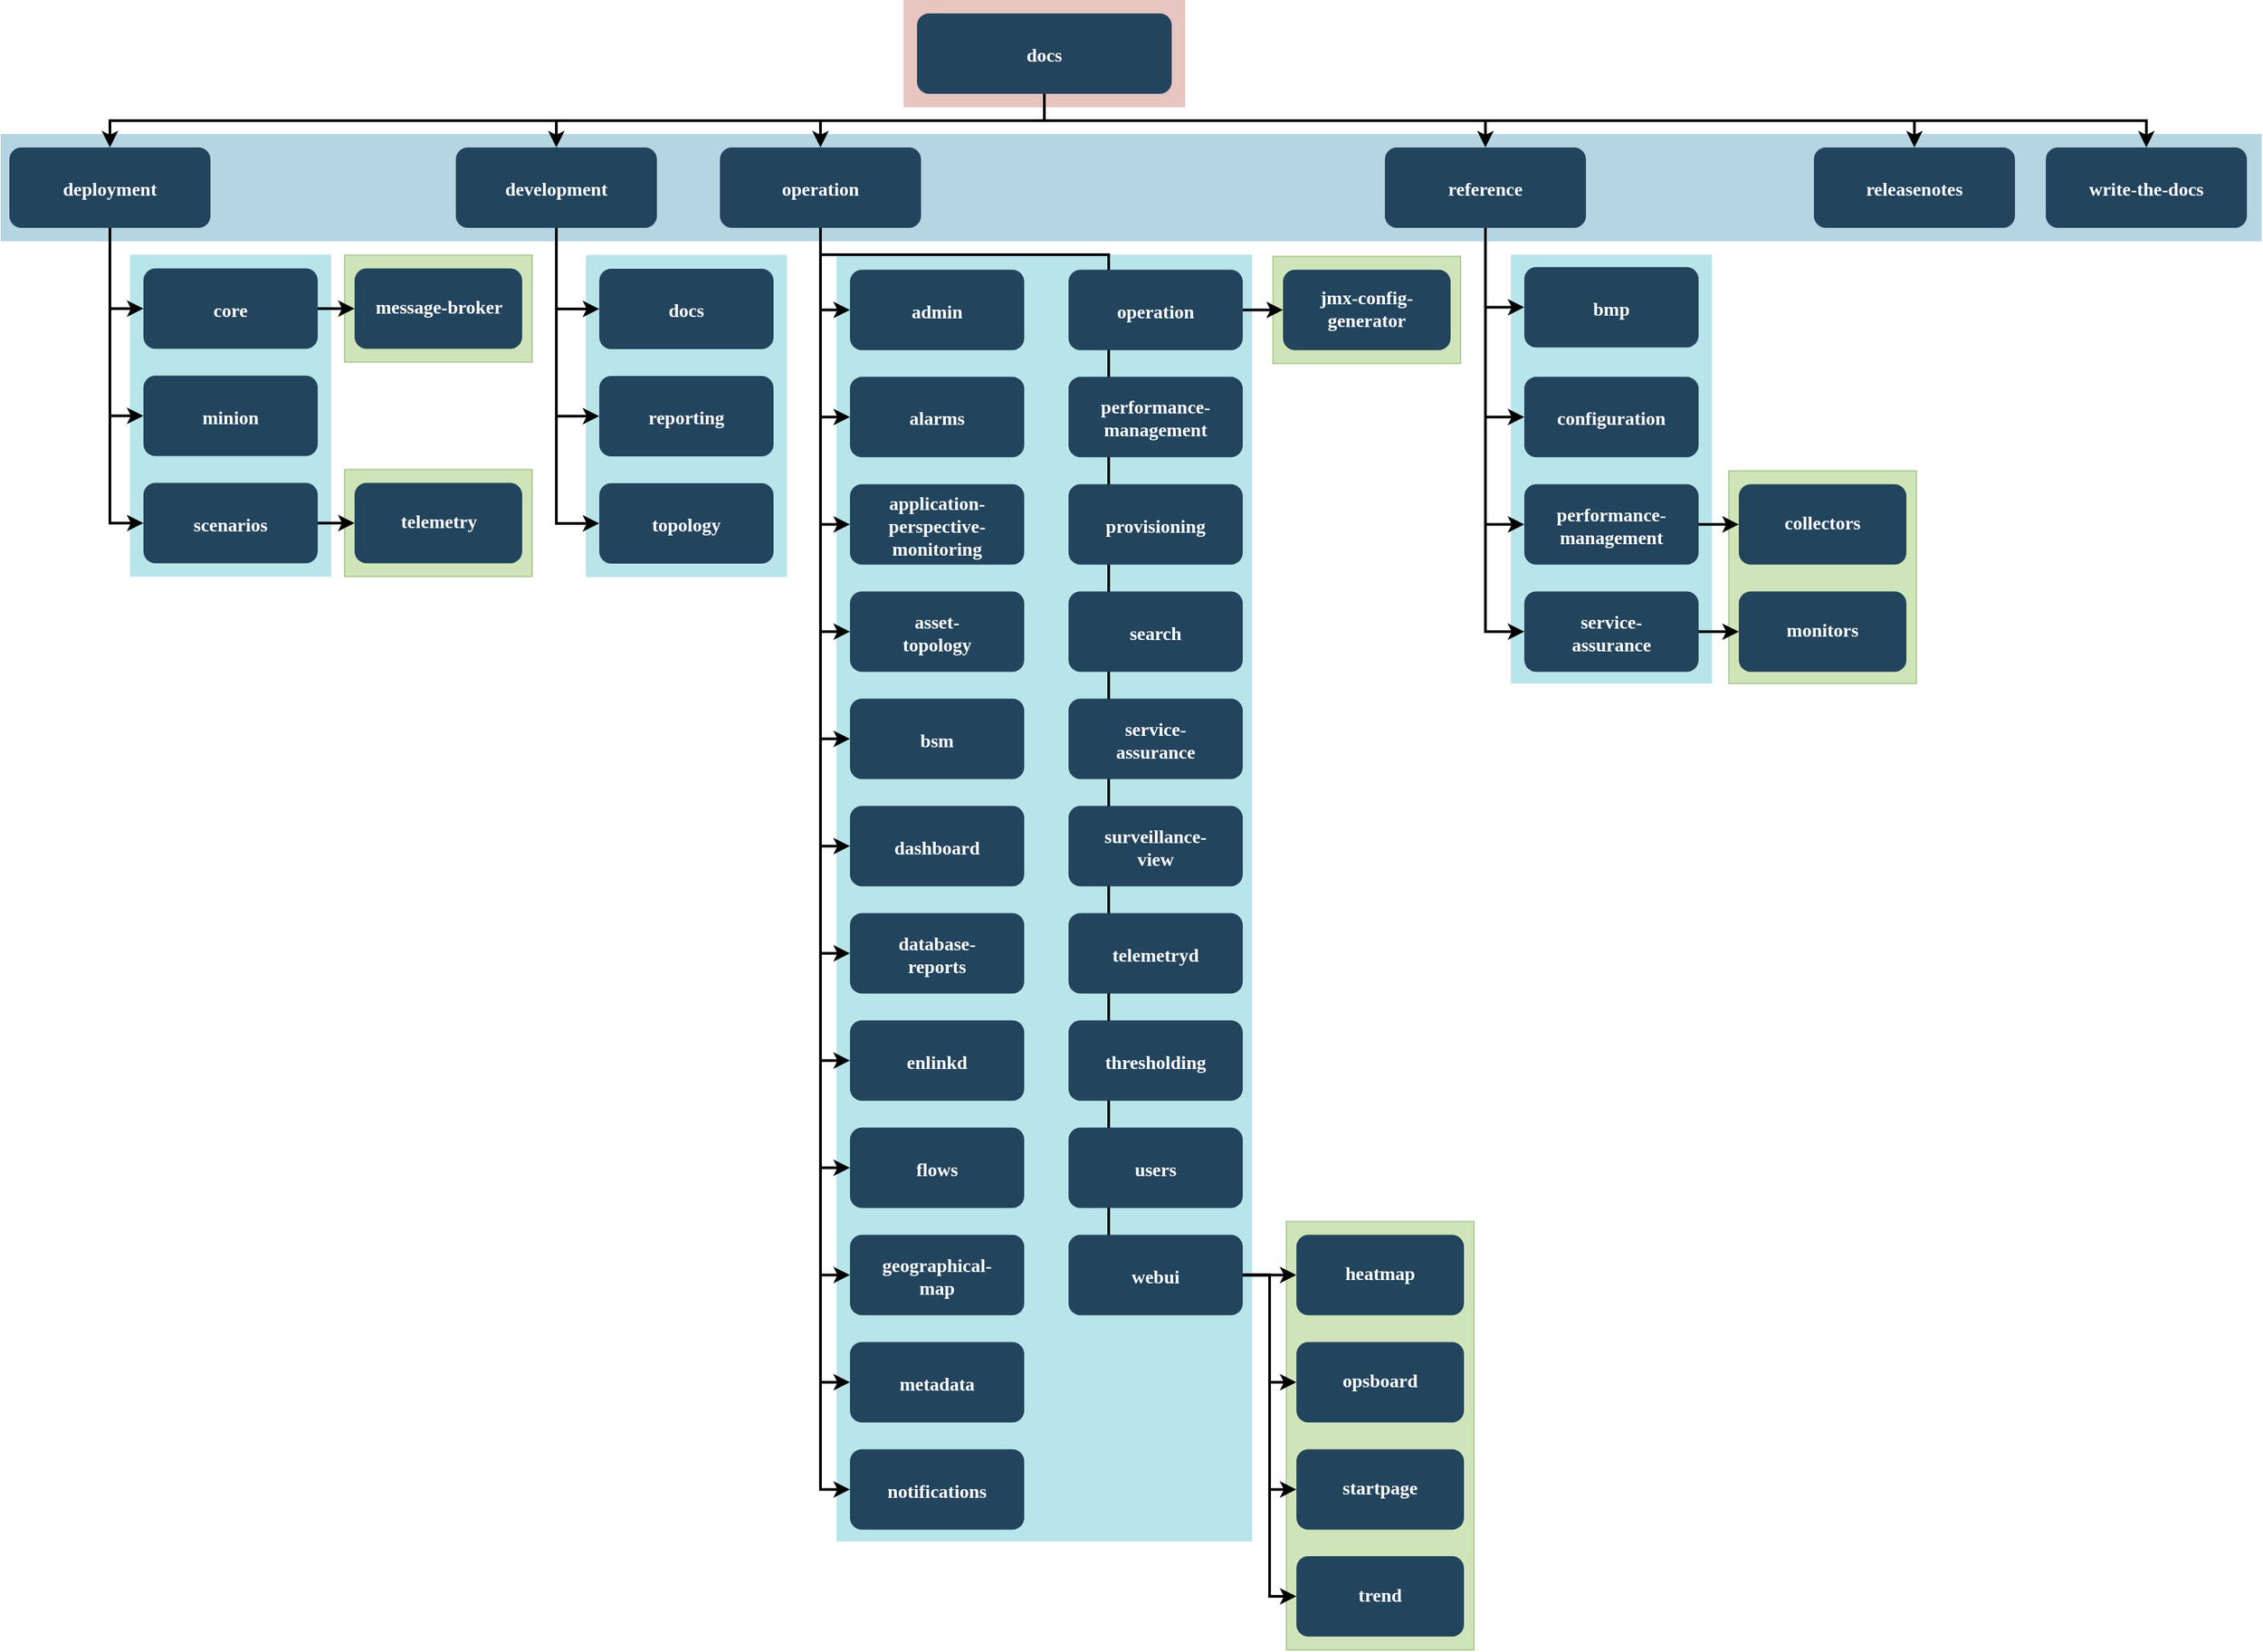 <mxfile version="20.2.7" type="device"><diagram name="Page-1" id="2c0d36ab-eaac-3732-788b-9136903baeff"><mxGraphModel dx="1426" dy="795" grid="1" gridSize="10" guides="1" tooltips="1" connect="1" arrows="1" fold="1" page="1" pageScale="1.5" pageWidth="1169" pageHeight="827" background="none" math="0" shadow="0"><root><mxCell id="0"/><mxCell id="1" parent="0"/><mxCell id="XNB4bcKOTrHhhbQQcn5P-246" value="" style="fillColor=#60a917;strokeColor=#2D7600;opacity=30;fontColor=#ffffff;" parent="1" vertex="1"><mxGeometry x="1302.5" y="355.25" width="140" height="158.75" as="geometry"/></mxCell><mxCell id="XNB4bcKOTrHhhbQQcn5P-245" value="" style="fillColor=#12AAB5;strokeColor=none;opacity=30;" parent="1" vertex="1"><mxGeometry x="1140" y="194" width="150" height="320" as="geometry"/></mxCell><mxCell id="XNB4bcKOTrHhhbQQcn5P-232" value="" style="fillColor=#60a917;strokeColor=#2D7600;opacity=30;fontColor=#ffffff;" parent="1" vertex="1"><mxGeometry x="972.5" y="915.25" width="140" height="319.75" as="geometry"/></mxCell><mxCell id="XNB4bcKOTrHhhbQQcn5P-231" value="" style="fillColor=#60a917;strokeColor=#2D7600;opacity=30;fontColor=#ffffff;" parent="1" vertex="1"><mxGeometry x="962.5" y="195.25" width="140" height="80" as="geometry"/></mxCell><mxCell id="XNB4bcKOTrHhhbQQcn5P-230" value="" style="fillColor=#12AAB5;strokeColor=none;opacity=30;" parent="1" vertex="1"><mxGeometry x="637" y="194" width="310" height="960" as="geometry"/></mxCell><mxCell id="XNB4bcKOTrHhhbQQcn5P-158" value="" style="fillColor=#12AAB5;strokeColor=none;opacity=30;" parent="1" vertex="1"><mxGeometry x="450" y="194.25" width="150" height="240.25" as="geometry"/></mxCell><mxCell id="109" value="" style="fillColor=#12AAB5;strokeColor=none;opacity=30;" parent="1" vertex="1"><mxGeometry x="110" y="194" width="150" height="240.25" as="geometry"/></mxCell><mxCell id="XNB4bcKOTrHhhbQQcn5P-137" value="" style="fillColor=#60a917;strokeColor=#2D7600;opacity=30;fontColor=#ffffff;" parent="1" vertex="1"><mxGeometry x="270" y="354.25" width="140" height="80" as="geometry"/></mxCell><mxCell id="XNB4bcKOTrHhhbQQcn5P-134" value="" style="fillColor=#60a917;strokeColor=#2D7600;opacity=30;fontColor=#ffffff;" parent="1" vertex="1"><mxGeometry x="270" y="194.25" width="140" height="80" as="geometry"/></mxCell><mxCell id="123" value="" style="fillColor=#AE4132;strokeColor=none;opacity=30;" parent="1" vertex="1"><mxGeometry x="687" y="4" width="210" height="80" as="geometry"/></mxCell><mxCell id="122" value="" style="fillColor=#10739E;strokeColor=none;opacity=30;" parent="1" vertex="1"><mxGeometry x="13.5" y="104" width="1686.5" height="80" as="geometry"/></mxCell><mxCell id="XNB4bcKOTrHhhbQQcn5P-225" style="edgeStyle=orthogonalEdgeStyle;rounded=0;orthogonalLoop=1;jettySize=auto;html=1;exitX=0.5;exitY=1;exitDx=0;exitDy=0;entryX=0.5;entryY=0;entryDx=0;entryDy=0;strokeWidth=2;" parent="1" source="2" target="13" edge="1"><mxGeometry relative="1" as="geometry"/></mxCell><mxCell id="XNB4bcKOTrHhhbQQcn5P-226" style="edgeStyle=orthogonalEdgeStyle;rounded=0;orthogonalLoop=1;jettySize=auto;html=1;exitX=0.5;exitY=1;exitDx=0;exitDy=0;entryX=0.5;entryY=0;entryDx=0;entryDy=0;strokeWidth=2;" parent="1" source="2" target="12" edge="1"><mxGeometry relative="1" as="geometry"/></mxCell><mxCell id="XNB4bcKOTrHhhbQQcn5P-227" style="edgeStyle=orthogonalEdgeStyle;rounded=0;orthogonalLoop=1;jettySize=auto;html=1;exitX=0.5;exitY=1;exitDx=0;exitDy=0;strokeWidth=2;" parent="1" source="2" target="10" edge="1"><mxGeometry relative="1" as="geometry"/></mxCell><mxCell id="XNB4bcKOTrHhhbQQcn5P-248" style="edgeStyle=orthogonalEdgeStyle;rounded=0;orthogonalLoop=1;jettySize=auto;html=1;exitX=0.5;exitY=1;exitDx=0;exitDy=0;strokeWidth=2;" parent="1" source="2" target="4" edge="1"><mxGeometry relative="1" as="geometry"/></mxCell><mxCell id="XNB4bcKOTrHhhbQQcn5P-249" style="edgeStyle=orthogonalEdgeStyle;rounded=0;orthogonalLoop=1;jettySize=auto;html=1;exitX=0.5;exitY=1;exitDx=0;exitDy=0;strokeWidth=2;" parent="1" source="2" target="XNB4bcKOTrHhhbQQcn5P-123" edge="1"><mxGeometry relative="1" as="geometry"/></mxCell><mxCell id="SUQvoz3y7jpC9FMhXgw2-124" style="edgeStyle=orthogonalEdgeStyle;rounded=0;orthogonalLoop=1;jettySize=auto;html=1;exitX=0.5;exitY=1;exitDx=0;exitDy=0;entryX=0.5;entryY=0;entryDx=0;entryDy=0;strokeWidth=2;" edge="1" parent="1" source="2" target="SUQvoz3y7jpC9FMhXgw2-123"><mxGeometry relative="1" as="geometry"/></mxCell><mxCell id="2" value="docs" style="rounded=1;fillColor=#23445D;gradientColor=none;strokeColor=none;fontColor=#FFFFFF;fontStyle=1;fontFamily=Tahoma;fontSize=14" parent="1" vertex="1"><mxGeometry x="697" y="14" width="190" height="60" as="geometry"/></mxCell><mxCell id="XNB4bcKOTrHhhbQQcn5P-234" style="edgeStyle=orthogonalEdgeStyle;rounded=0;orthogonalLoop=1;jettySize=auto;html=1;exitX=0.5;exitY=1;exitDx=0;exitDy=0;entryX=0;entryY=0.5;entryDx=0;entryDy=0;strokeWidth=2;" parent="1" source="4" target="XNB4bcKOTrHhhbQQcn5P-233" edge="1"><mxGeometry relative="1" as="geometry"/></mxCell><mxCell id="XNB4bcKOTrHhhbQQcn5P-236" style="edgeStyle=orthogonalEdgeStyle;rounded=0;orthogonalLoop=1;jettySize=auto;html=1;exitX=0.5;exitY=1;exitDx=0;exitDy=0;entryX=0;entryY=0.5;entryDx=0;entryDy=0;strokeWidth=2;" parent="1" source="4" target="XNB4bcKOTrHhhbQQcn5P-235" edge="1"><mxGeometry relative="1" as="geometry"/></mxCell><mxCell id="XNB4bcKOTrHhhbQQcn5P-238" style="edgeStyle=orthogonalEdgeStyle;rounded=0;orthogonalLoop=1;jettySize=auto;html=1;exitX=0.5;exitY=1;exitDx=0;exitDy=0;entryX=0;entryY=0.5;entryDx=0;entryDy=0;strokeWidth=2;" parent="1" source="4" target="XNB4bcKOTrHhhbQQcn5P-237" edge="1"><mxGeometry relative="1" as="geometry"/></mxCell><mxCell id="XNB4bcKOTrHhhbQQcn5P-242" style="edgeStyle=orthogonalEdgeStyle;rounded=0;orthogonalLoop=1;jettySize=auto;html=1;exitX=0.5;exitY=1;exitDx=0;exitDy=0;entryX=0;entryY=0.5;entryDx=0;entryDy=0;strokeWidth=2;" parent="1" source="4" target="XNB4bcKOTrHhhbQQcn5P-241" edge="1"><mxGeometry relative="1" as="geometry"/></mxCell><mxCell id="4" value="reference" style="rounded=1;fillColor=#23445D;gradientColor=none;strokeColor=none;fontColor=#FFFFFF;fontStyle=1;fontFamily=Tahoma;fontSize=14" parent="1" vertex="1"><mxGeometry x="1046" y="114" width="150" height="60" as="geometry"/></mxCell><mxCell id="XNB4bcKOTrHhhbQQcn5P-162" style="edgeStyle=orthogonalEdgeStyle;rounded=0;orthogonalLoop=1;jettySize=auto;html=1;exitX=0.5;exitY=1;exitDx=0;exitDy=0;entryX=0;entryY=0.5;entryDx=0;entryDy=0;strokeWidth=2;" parent="1" source="10" target="XNB4bcKOTrHhhbQQcn5P-161" edge="1"><mxGeometry relative="1" as="geometry"/></mxCell><mxCell id="XNB4bcKOTrHhhbQQcn5P-164" style="edgeStyle=orthogonalEdgeStyle;rounded=0;orthogonalLoop=1;jettySize=auto;html=1;exitX=0.5;exitY=1;exitDx=0;exitDy=0;entryX=0;entryY=0.5;entryDx=0;entryDy=0;strokeWidth=2;" parent="1" source="10" target="XNB4bcKOTrHhhbQQcn5P-163" edge="1"><mxGeometry relative="1" as="geometry"/></mxCell><mxCell id="XNB4bcKOTrHhhbQQcn5P-166" style="edgeStyle=orthogonalEdgeStyle;rounded=0;orthogonalLoop=1;jettySize=auto;html=1;exitX=0.5;exitY=1;exitDx=0;exitDy=0;entryX=0;entryY=0.5;entryDx=0;entryDy=0;strokeWidth=2;" parent="1" source="10" target="XNB4bcKOTrHhhbQQcn5P-165" edge="1"><mxGeometry relative="1" as="geometry"/></mxCell><mxCell id="XNB4bcKOTrHhhbQQcn5P-168" style="edgeStyle=orthogonalEdgeStyle;rounded=0;orthogonalLoop=1;jettySize=auto;html=1;exitX=0.5;exitY=1;exitDx=0;exitDy=0;entryX=0;entryY=0.5;entryDx=0;entryDy=0;strokeWidth=2;" parent="1" source="10" target="XNB4bcKOTrHhhbQQcn5P-167" edge="1"><mxGeometry relative="1" as="geometry"/></mxCell><mxCell id="XNB4bcKOTrHhhbQQcn5P-170" style="edgeStyle=orthogonalEdgeStyle;rounded=0;orthogonalLoop=1;jettySize=auto;html=1;exitX=0.5;exitY=1;exitDx=0;exitDy=0;entryX=0;entryY=0.5;entryDx=0;entryDy=0;strokeWidth=2;" parent="1" source="10" target="XNB4bcKOTrHhhbQQcn5P-169" edge="1"><mxGeometry relative="1" as="geometry"/></mxCell><mxCell id="XNB4bcKOTrHhhbQQcn5P-173" style="edgeStyle=orthogonalEdgeStyle;rounded=0;orthogonalLoop=1;jettySize=auto;html=1;exitX=0.5;exitY=1;exitDx=0;exitDy=0;entryX=0;entryY=0.5;entryDx=0;entryDy=0;strokeWidth=2;" parent="1" source="10" target="XNB4bcKOTrHhhbQQcn5P-172" edge="1"><mxGeometry relative="1" as="geometry"/></mxCell><mxCell id="XNB4bcKOTrHhhbQQcn5P-175" style="edgeStyle=orthogonalEdgeStyle;rounded=0;orthogonalLoop=1;jettySize=auto;html=1;exitX=0.5;exitY=1;exitDx=0;exitDy=0;entryX=0;entryY=0.5;entryDx=0;entryDy=0;strokeWidth=2;" parent="1" source="10" target="XNB4bcKOTrHhhbQQcn5P-174" edge="1"><mxGeometry relative="1" as="geometry"/></mxCell><mxCell id="XNB4bcKOTrHhhbQQcn5P-177" style="edgeStyle=orthogonalEdgeStyle;rounded=0;orthogonalLoop=1;jettySize=auto;html=1;exitX=0.5;exitY=1;exitDx=0;exitDy=0;entryX=0;entryY=0.5;entryDx=0;entryDy=0;strokeWidth=2;" parent="1" source="10" target="XNB4bcKOTrHhhbQQcn5P-176" edge="1"><mxGeometry relative="1" as="geometry"/></mxCell><mxCell id="XNB4bcKOTrHhhbQQcn5P-179" style="edgeStyle=orthogonalEdgeStyle;rounded=0;orthogonalLoop=1;jettySize=auto;html=1;exitX=0.5;exitY=1;exitDx=0;exitDy=0;entryX=0;entryY=0.5;entryDx=0;entryDy=0;strokeWidth=2;" parent="1" source="10" target="XNB4bcKOTrHhhbQQcn5P-178" edge="1"><mxGeometry relative="1" as="geometry"/></mxCell><mxCell id="XNB4bcKOTrHhhbQQcn5P-181" style="edgeStyle=orthogonalEdgeStyle;rounded=0;orthogonalLoop=1;jettySize=auto;html=1;exitX=0.5;exitY=1;exitDx=0;exitDy=0;entryX=0;entryY=0.5;entryDx=0;entryDy=0;strokeWidth=2;" parent="1" source="10" target="XNB4bcKOTrHhhbQQcn5P-180" edge="1"><mxGeometry relative="1" as="geometry"/></mxCell><mxCell id="XNB4bcKOTrHhhbQQcn5P-184" style="edgeStyle=orthogonalEdgeStyle;rounded=0;orthogonalLoop=1;jettySize=auto;html=1;exitX=0.5;exitY=1;exitDx=0;exitDy=0;entryX=0;entryY=0.5;entryDx=0;entryDy=0;strokeWidth=2;" parent="1" source="10" target="XNB4bcKOTrHhhbQQcn5P-182" edge="1"><mxGeometry relative="1" as="geometry"/></mxCell><mxCell id="XNB4bcKOTrHhhbQQcn5P-185" style="edgeStyle=orthogonalEdgeStyle;rounded=0;orthogonalLoop=1;jettySize=auto;html=1;exitX=0.5;exitY=1;exitDx=0;exitDy=0;entryX=0;entryY=0.5;entryDx=0;entryDy=0;strokeWidth=2;" parent="1" source="10" target="XNB4bcKOTrHhhbQQcn5P-183" edge="1"><mxGeometry relative="1" as="geometry"/></mxCell><mxCell id="XNB4bcKOTrHhhbQQcn5P-215" style="edgeStyle=orthogonalEdgeStyle;rounded=0;orthogonalLoop=1;jettySize=auto;html=1;exitX=0.5;exitY=1;exitDx=0;exitDy=0;entryX=0;entryY=0.5;entryDx=0;entryDy=0;strokeWidth=2;" parent="1" source="10" target="XNB4bcKOTrHhhbQQcn5P-186" edge="1"><mxGeometry relative="1" as="geometry"><Array as="points"><mxPoint x="675" y="194"/><mxPoint x="840" y="194"/><mxPoint x="840" y="234"/></Array></mxGeometry></mxCell><mxCell id="XNB4bcKOTrHhhbQQcn5P-216" style="edgeStyle=orthogonalEdgeStyle;rounded=0;orthogonalLoop=1;jettySize=auto;html=1;exitX=0.5;exitY=1;exitDx=0;exitDy=0;entryX=0;entryY=0.5;entryDx=0;entryDy=0;strokeWidth=2;" parent="1" source="10" target="XNB4bcKOTrHhhbQQcn5P-191" edge="1"><mxGeometry relative="1" as="geometry"><Array as="points"><mxPoint x="675" y="194"/><mxPoint x="840" y="194"/><mxPoint x="840" y="314"/></Array></mxGeometry></mxCell><mxCell id="XNB4bcKOTrHhhbQQcn5P-217" style="edgeStyle=orthogonalEdgeStyle;rounded=0;orthogonalLoop=1;jettySize=auto;html=1;exitX=0.5;exitY=1;exitDx=0;exitDy=0;entryX=0;entryY=0.5;entryDx=0;entryDy=0;strokeWidth=2;" parent="1" source="10" target="XNB4bcKOTrHhhbQQcn5P-193" edge="1"><mxGeometry relative="1" as="geometry"><Array as="points"><mxPoint x="675" y="194"/><mxPoint x="840" y="194"/><mxPoint x="840" y="394"/></Array></mxGeometry></mxCell><mxCell id="XNB4bcKOTrHhhbQQcn5P-218" style="edgeStyle=orthogonalEdgeStyle;rounded=0;orthogonalLoop=1;jettySize=auto;html=1;exitX=0.5;exitY=1;exitDx=0;exitDy=0;entryX=0;entryY=0.5;entryDx=0;entryDy=0;strokeWidth=2;" parent="1" source="10" target="XNB4bcKOTrHhhbQQcn5P-195" edge="1"><mxGeometry relative="1" as="geometry"><Array as="points"><mxPoint x="675" y="194"/><mxPoint x="840" y="194"/><mxPoint x="840" y="474"/></Array></mxGeometry></mxCell><mxCell id="XNB4bcKOTrHhhbQQcn5P-219" style="edgeStyle=orthogonalEdgeStyle;rounded=0;orthogonalLoop=1;jettySize=auto;html=1;exitX=0.5;exitY=1;exitDx=0;exitDy=0;entryX=0;entryY=0.5;entryDx=0;entryDy=0;strokeWidth=2;" parent="1" source="10" target="XNB4bcKOTrHhhbQQcn5P-197" edge="1"><mxGeometry relative="1" as="geometry"><Array as="points"><mxPoint x="675" y="194"/><mxPoint x="840" y="194"/><mxPoint x="840" y="554"/></Array></mxGeometry></mxCell><mxCell id="XNB4bcKOTrHhhbQQcn5P-220" style="edgeStyle=orthogonalEdgeStyle;rounded=0;orthogonalLoop=1;jettySize=auto;html=1;exitX=0.5;exitY=1;exitDx=0;exitDy=0;entryX=0;entryY=0.5;entryDx=0;entryDy=0;strokeWidth=2;" parent="1" source="10" target="XNB4bcKOTrHhhbQQcn5P-199" edge="1"><mxGeometry relative="1" as="geometry"><Array as="points"><mxPoint x="675" y="194"/><mxPoint x="840" y="194"/><mxPoint x="840" y="634"/></Array></mxGeometry></mxCell><mxCell id="XNB4bcKOTrHhhbQQcn5P-221" style="edgeStyle=orthogonalEdgeStyle;rounded=0;orthogonalLoop=1;jettySize=auto;html=1;exitX=0.5;exitY=1;exitDx=0;exitDy=0;entryX=0;entryY=0.5;entryDx=0;entryDy=0;strokeWidth=2;" parent="1" source="10" target="XNB4bcKOTrHhhbQQcn5P-201" edge="1"><mxGeometry relative="1" as="geometry"><Array as="points"><mxPoint x="675" y="194"/><mxPoint x="840" y="194"/><mxPoint x="840" y="714"/></Array></mxGeometry></mxCell><mxCell id="XNB4bcKOTrHhhbQQcn5P-222" style="edgeStyle=orthogonalEdgeStyle;rounded=0;orthogonalLoop=1;jettySize=auto;html=1;exitX=0.5;exitY=1;exitDx=0;exitDy=0;entryX=0;entryY=0.5;entryDx=0;entryDy=0;strokeWidth=2;" parent="1" source="10" target="XNB4bcKOTrHhhbQQcn5P-203" edge="1"><mxGeometry relative="1" as="geometry"><Array as="points"><mxPoint x="675" y="194"/><mxPoint x="840" y="194"/><mxPoint x="840" y="794"/></Array></mxGeometry></mxCell><mxCell id="XNB4bcKOTrHhhbQQcn5P-223" style="edgeStyle=orthogonalEdgeStyle;rounded=0;orthogonalLoop=1;jettySize=auto;html=1;exitX=0.5;exitY=1;exitDx=0;exitDy=0;entryX=0;entryY=0.5;entryDx=0;entryDy=0;strokeWidth=2;" parent="1" source="10" target="XNB4bcKOTrHhhbQQcn5P-205" edge="1"><mxGeometry relative="1" as="geometry"><Array as="points"><mxPoint x="675" y="194"/><mxPoint x="840" y="194"/><mxPoint x="840" y="874"/></Array></mxGeometry></mxCell><mxCell id="XNB4bcKOTrHhhbQQcn5P-224" style="edgeStyle=orthogonalEdgeStyle;rounded=0;orthogonalLoop=1;jettySize=auto;html=1;exitX=0.5;exitY=1;exitDx=0;exitDy=0;entryX=0;entryY=0.5;entryDx=0;entryDy=0;strokeWidth=2;" parent="1" source="10" target="XNB4bcKOTrHhhbQQcn5P-206" edge="1"><mxGeometry relative="1" as="geometry"><Array as="points"><mxPoint x="675" y="194"/><mxPoint x="840" y="194"/><mxPoint x="840" y="954"/></Array></mxGeometry></mxCell><mxCell id="10" value="operation" style="rounded=1;fillColor=#23445D;gradientColor=none;strokeColor=none;fontColor=#FFFFFF;fontStyle=1;fontFamily=Tahoma;fontSize=14" parent="1" vertex="1"><mxGeometry x="550" y="114" width="150" height="60" as="geometry"/></mxCell><mxCell id="XNB4bcKOTrHhhbQQcn5P-150" style="edgeStyle=orthogonalEdgeStyle;rounded=0;orthogonalLoop=1;jettySize=auto;html=1;exitX=0.5;exitY=1;exitDx=0;exitDy=0;entryX=0;entryY=0.5;entryDx=0;entryDy=0;strokeWidth=2;" parent="1" source="12" target="XNB4bcKOTrHhhbQQcn5P-149" edge="1"><mxGeometry relative="1" as="geometry"/></mxCell><mxCell id="XNB4bcKOTrHhhbQQcn5P-155" style="edgeStyle=orthogonalEdgeStyle;rounded=0;orthogonalLoop=1;jettySize=auto;html=1;exitX=0.5;exitY=1;exitDx=0;exitDy=0;entryX=0;entryY=0.5;entryDx=0;entryDy=0;strokeWidth=2;" parent="1" source="12" target="XNB4bcKOTrHhhbQQcn5P-154" edge="1"><mxGeometry relative="1" as="geometry"/></mxCell><mxCell id="XNB4bcKOTrHhhbQQcn5P-159" style="edgeStyle=orthogonalEdgeStyle;rounded=0;orthogonalLoop=1;jettySize=auto;html=1;exitX=0.5;exitY=1;exitDx=0;exitDy=0;entryX=0;entryY=0.5;entryDx=0;entryDy=0;strokeWidth=2;" parent="1" source="12" target="XNB4bcKOTrHhhbQQcn5P-151" edge="1"><mxGeometry relative="1" as="geometry"/></mxCell><mxCell id="12" value="development" style="rounded=1;fillColor=#23445D;gradientColor=none;strokeColor=none;fontColor=#FFFFFF;fontStyle=1;fontFamily=Tahoma;fontSize=14" parent="1" vertex="1"><mxGeometry x="353" y="114" width="150" height="60" as="geometry"/></mxCell><mxCell id="XNB4bcKOTrHhhbQQcn5P-144" style="edgeStyle=orthogonalEdgeStyle;rounded=0;orthogonalLoop=1;jettySize=auto;html=1;exitX=0.5;exitY=1;exitDx=0;exitDy=0;entryX=0;entryY=0.5;entryDx=0;entryDy=0;strokeWidth=2;" parent="1" source="13" target="16" edge="1"><mxGeometry relative="1" as="geometry"/></mxCell><mxCell id="XNB4bcKOTrHhhbQQcn5P-146" style="edgeStyle=orthogonalEdgeStyle;rounded=0;orthogonalLoop=1;jettySize=auto;html=1;exitX=0.5;exitY=1;exitDx=0;exitDy=0;entryX=0;entryY=0.5;entryDx=0;entryDy=0;strokeWidth=2;" parent="1" source="13" target="17" edge="1"><mxGeometry relative="1" as="geometry"/></mxCell><mxCell id="XNB4bcKOTrHhhbQQcn5P-147" style="edgeStyle=orthogonalEdgeStyle;rounded=0;orthogonalLoop=1;jettySize=auto;html=1;exitX=0.5;exitY=1;exitDx=0;exitDy=0;entryX=0;entryY=0.5;entryDx=0;entryDy=0;strokeWidth=2;" parent="1" source="13" target="18" edge="1"><mxGeometry relative="1" as="geometry"/></mxCell><mxCell id="13" value="deployment" style="rounded=1;fillColor=#23445D;gradientColor=none;strokeColor=none;fontColor=#FFFFFF;fontStyle=1;fontFamily=Tahoma;fontSize=14" parent="1" vertex="1"><mxGeometry x="20" y="114" width="150" height="60" as="geometry"/></mxCell><mxCell id="XNB4bcKOTrHhhbQQcn5P-145" style="edgeStyle=orthogonalEdgeStyle;rounded=0;orthogonalLoop=1;jettySize=auto;html=1;exitX=1;exitY=0.5;exitDx=0;exitDy=0;entryX=0;entryY=0.5;entryDx=0;entryDy=0;strokeWidth=2;" parent="1" source="16" target="XNB4bcKOTrHhhbQQcn5P-127" edge="1"><mxGeometry relative="1" as="geometry"/></mxCell><mxCell id="16" value="core" style="rounded=1;fillColor=#23445D;gradientColor=none;strokeColor=none;fontColor=#FFFFFF;fontStyle=1;fontFamily=Tahoma;fontSize=14;flipV=1;" parent="1" vertex="1"><mxGeometry x="120" y="204.25" width="130" height="60" as="geometry"/></mxCell><mxCell id="17" value="minion" style="rounded=1;fillColor=#23445D;gradientColor=none;strokeColor=none;fontColor=#FFFFFF;fontStyle=1;fontFamily=Tahoma;fontSize=14;flipV=1;" parent="1" vertex="1"><mxGeometry x="120" y="284.25" width="130" height="60" as="geometry"/></mxCell><mxCell id="XNB4bcKOTrHhhbQQcn5P-148" style="edgeStyle=orthogonalEdgeStyle;rounded=0;orthogonalLoop=1;jettySize=auto;html=1;exitX=1;exitY=0.5;exitDx=0;exitDy=0;entryX=0;entryY=0.5;entryDx=0;entryDy=0;strokeWidth=2;" parent="1" source="18" target="XNB4bcKOTrHhhbQQcn5P-129" edge="1"><mxGeometry relative="1" as="geometry"/></mxCell><mxCell id="18" value="scenarios" style="rounded=1;fillColor=#23445D;gradientColor=none;strokeColor=none;fontColor=#FFFFFF;fontStyle=1;fontFamily=Tahoma;fontSize=14;flipV=1;" parent="1" vertex="1"><mxGeometry x="120" y="364.25" width="130" height="60" as="geometry"/></mxCell><mxCell id="XNB4bcKOTrHhhbQQcn5P-123" value="releasenotes" style="rounded=1;fillColor=#23445D;gradientColor=none;strokeColor=none;fontColor=#FFFFFF;fontStyle=1;fontFamily=Tahoma;fontSize=14" parent="1" vertex="1"><mxGeometry x="1366.0" y="114" width="150" height="60" as="geometry"/></mxCell><mxCell id="XNB4bcKOTrHhhbQQcn5P-126" style="edgeStyle=orthogonalEdgeStyle;rounded=0;orthogonalLoop=1;jettySize=auto;html=1;exitX=0.5;exitY=1;exitDx=0;exitDy=0;strokeWidth=2;" parent="1" edge="1"><mxGeometry relative="1" as="geometry"><mxPoint x="351" y="520.25" as="sourcePoint"/><mxPoint x="351" y="520.25" as="targetPoint"/></mxGeometry></mxCell><mxCell id="XNB4bcKOTrHhhbQQcn5P-127" value="message-broker" style="rounded=1;whiteSpace=wrap;html=1;fontSize=14;fontFamily=Tahoma;fillColor=#23445D;strokeColor=none;fontColor=#FFFFFF;gradientColor=none;fontStyle=1;" parent="1" vertex="1"><mxGeometry x="277.5" y="204.25" width="125" height="60" as="geometry"/></mxCell><mxCell id="XNB4bcKOTrHhhbQQcn5P-129" value="telemetry" style="rounded=1;whiteSpace=wrap;html=1;fontSize=14;fontFamily=Tahoma;fillColor=#23445D;strokeColor=none;fontColor=#FFFFFF;gradientColor=none;fontStyle=1;" parent="1" vertex="1"><mxGeometry x="277.5" y="364.25" width="125" height="60" as="geometry"/></mxCell><mxCell id="XNB4bcKOTrHhhbQQcn5P-149" value="docs" style="rounded=1;fillColor=#23445D;gradientColor=none;strokeColor=none;fontColor=#FFFFFF;fontStyle=1;fontFamily=Tahoma;fontSize=14;flipV=1;" parent="1" vertex="1"><mxGeometry x="460" y="204.5" width="130" height="60" as="geometry"/></mxCell><mxCell id="XNB4bcKOTrHhhbQQcn5P-151" value="reporting" style="rounded=1;fillColor=#23445D;gradientColor=none;strokeColor=none;fontColor=#FFFFFF;fontStyle=1;fontFamily=Tahoma;fontSize=14;flipV=1;" parent="1" vertex="1"><mxGeometry x="460" y="284.5" width="130" height="60" as="geometry"/></mxCell><mxCell id="XNB4bcKOTrHhhbQQcn5P-154" value="topology" style="rounded=1;fillColor=#23445D;gradientColor=none;strokeColor=none;fontColor=#FFFFFF;fontStyle=1;fontFamily=Tahoma;fontSize=14;flipV=1;" parent="1" vertex="1"><mxGeometry x="460" y="364.5" width="130" height="60" as="geometry"/></mxCell><mxCell id="XNB4bcKOTrHhhbQQcn5P-161" value="admin" style="rounded=1;fillColor=#23445D;gradientColor=none;strokeColor=none;fontColor=#FFFFFF;fontStyle=1;fontFamily=Tahoma;fontSize=14;flipV=1;" parent="1" vertex="1"><mxGeometry x="647" y="205.25" width="130" height="60" as="geometry"/></mxCell><mxCell id="XNB4bcKOTrHhhbQQcn5P-163" value="alarms" style="rounded=1;fillColor=#23445D;gradientColor=none;strokeColor=none;fontColor=#FFFFFF;fontStyle=1;fontFamily=Tahoma;fontSize=14;flipV=1;" parent="1" vertex="1"><mxGeometry x="647" y="285.13" width="130" height="60" as="geometry"/></mxCell><mxCell id="XNB4bcKOTrHhhbQQcn5P-165" value="application-&#xA;perspective-&#xA;monitoring" style="rounded=1;fillColor=#23445D;gradientColor=none;strokeColor=none;fontColor=#FFFFFF;fontStyle=1;fontFamily=Tahoma;fontSize=14;flipV=1;" parent="1" vertex="1"><mxGeometry x="647" y="365.25" width="130" height="60" as="geometry"/></mxCell><mxCell id="XNB4bcKOTrHhhbQQcn5P-167" value="asset-&#xA;topology" style="rounded=1;fillColor=#23445D;gradientColor=none;strokeColor=none;fontColor=#FFFFFF;fontStyle=1;fontFamily=Tahoma;fontSize=14;flipV=1;" parent="1" vertex="1"><mxGeometry x="647" y="445.25" width="130" height="60" as="geometry"/></mxCell><mxCell id="XNB4bcKOTrHhhbQQcn5P-169" value="bsm" style="rounded=1;fillColor=#23445D;gradientColor=none;strokeColor=none;fontColor=#FFFFFF;fontStyle=1;fontFamily=Tahoma;fontSize=14;flipV=1;" parent="1" vertex="1"><mxGeometry x="647" y="525.25" width="130" height="60" as="geometry"/></mxCell><mxCell id="XNB4bcKOTrHhhbQQcn5P-172" value="dashboard" style="rounded=1;fillColor=#23445D;gradientColor=none;strokeColor=none;fontColor=#FFFFFF;fontStyle=1;fontFamily=Tahoma;fontSize=14;flipV=1;" parent="1" vertex="1"><mxGeometry x="647" y="605.25" width="130" height="60" as="geometry"/></mxCell><mxCell id="XNB4bcKOTrHhhbQQcn5P-174" value="database-&#xA;reports" style="rounded=1;fillColor=#23445D;gradientColor=none;strokeColor=none;fontColor=#FFFFFF;fontStyle=1;fontFamily=Tahoma;fontSize=14;flipV=1;" parent="1" vertex="1"><mxGeometry x="647" y="685.25" width="130" height="60" as="geometry"/></mxCell><mxCell id="XNB4bcKOTrHhhbQQcn5P-176" value="enlinkd" style="rounded=1;fillColor=#23445D;gradientColor=none;strokeColor=none;fontColor=#FFFFFF;fontStyle=1;fontFamily=Tahoma;fontSize=14;flipV=1;" parent="1" vertex="1"><mxGeometry x="647" y="765.25" width="130" height="60" as="geometry"/></mxCell><mxCell id="XNB4bcKOTrHhhbQQcn5P-178" value="flows" style="rounded=1;fillColor=#23445D;gradientColor=none;strokeColor=none;fontColor=#FFFFFF;fontStyle=1;fontFamily=Tahoma;fontSize=14;flipV=1;" parent="1" vertex="1"><mxGeometry x="647" y="845.25" width="130" height="60" as="geometry"/></mxCell><mxCell id="XNB4bcKOTrHhhbQQcn5P-180" value="geographical-&#xA;map" style="rounded=1;fillColor=#23445D;gradientColor=none;strokeColor=none;fontColor=#FFFFFF;fontStyle=1;fontFamily=Tahoma;fontSize=14;flipV=1;" parent="1" vertex="1"><mxGeometry x="647" y="925.25" width="130" height="60" as="geometry"/></mxCell><mxCell id="XNB4bcKOTrHhhbQQcn5P-182" value="metadata" style="rounded=1;fillColor=#23445D;gradientColor=none;strokeColor=none;fontColor=#FFFFFF;fontStyle=1;fontFamily=Tahoma;fontSize=14;flipV=1;" parent="1" vertex="1"><mxGeometry x="647" y="1005.25" width="130" height="60" as="geometry"/></mxCell><mxCell id="XNB4bcKOTrHhhbQQcn5P-183" value="notifications" style="rounded=1;fillColor=#23445D;gradientColor=none;strokeColor=none;fontColor=#FFFFFF;fontStyle=1;fontFamily=Tahoma;fontSize=14;flipV=1;" parent="1" vertex="1"><mxGeometry x="647" y="1085.25" width="130" height="60" as="geometry"/></mxCell><mxCell id="XNB4bcKOTrHhhbQQcn5P-190" style="edgeStyle=orthogonalEdgeStyle;rounded=0;orthogonalLoop=1;jettySize=auto;html=1;exitX=1;exitY=0.5;exitDx=0;exitDy=0;entryX=0;entryY=0.5;entryDx=0;entryDy=0;strokeWidth=2;" parent="1" source="XNB4bcKOTrHhhbQQcn5P-186" target="XNB4bcKOTrHhhbQQcn5P-189" edge="1"><mxGeometry relative="1" as="geometry"/></mxCell><mxCell id="XNB4bcKOTrHhhbQQcn5P-186" value="operation" style="rounded=1;fillColor=#23445D;gradientColor=none;strokeColor=none;fontColor=#FFFFFF;fontStyle=1;fontFamily=Tahoma;fontSize=14;flipV=1;" parent="1" vertex="1"><mxGeometry x="810" y="205.25" width="130" height="60" as="geometry"/></mxCell><mxCell id="XNB4bcKOTrHhhbQQcn5P-189" value="&lt;div&gt;jmx-config-&lt;/div&gt;&lt;div&gt;generator&lt;br&gt;&lt;/div&gt;" style="rounded=1;whiteSpace=wrap;html=1;fontSize=14;fontFamily=Tahoma;fillColor=#23445D;strokeColor=none;fontColor=#FFFFFF;gradientColor=none;fontStyle=1;" parent="1" vertex="1"><mxGeometry x="970" y="205.25" width="125" height="60" as="geometry"/></mxCell><mxCell id="XNB4bcKOTrHhhbQQcn5P-191" value="performance-&#xA;management" style="rounded=1;fillColor=#23445D;gradientColor=none;strokeColor=none;fontColor=#FFFFFF;fontStyle=1;fontFamily=Tahoma;fontSize=14;flipV=1;" parent="1" vertex="1"><mxGeometry x="810" y="285.13" width="130" height="60" as="geometry"/></mxCell><mxCell id="XNB4bcKOTrHhhbQQcn5P-193" value="provisioning" style="rounded=1;fillColor=#23445D;gradientColor=none;strokeColor=none;fontColor=#FFFFFF;fontStyle=1;fontFamily=Tahoma;fontSize=14;flipV=1;" parent="1" vertex="1"><mxGeometry x="810" y="365.25" width="130" height="60" as="geometry"/></mxCell><mxCell id="XNB4bcKOTrHhhbQQcn5P-195" value="search" style="rounded=1;fillColor=#23445D;gradientColor=none;strokeColor=none;fontColor=#FFFFFF;fontStyle=1;fontFamily=Tahoma;fontSize=14;flipV=1;" parent="1" vertex="1"><mxGeometry x="810" y="445.25" width="130" height="60" as="geometry"/></mxCell><mxCell id="XNB4bcKOTrHhhbQQcn5P-197" value="service-&#xA;assurance" style="rounded=1;fillColor=#23445D;gradientColor=none;strokeColor=none;fontColor=#FFFFFF;fontStyle=1;fontFamily=Tahoma;fontSize=14;flipV=1;" parent="1" vertex="1"><mxGeometry x="810" y="525.25" width="130" height="60" as="geometry"/></mxCell><mxCell id="XNB4bcKOTrHhhbQQcn5P-199" value="surveillance-&#xA;view" style="rounded=1;fillColor=#23445D;gradientColor=none;strokeColor=none;fontColor=#FFFFFF;fontStyle=1;fontFamily=Tahoma;fontSize=14;flipV=1;" parent="1" vertex="1"><mxGeometry x="810" y="605.25" width="130" height="60" as="geometry"/></mxCell><mxCell id="XNB4bcKOTrHhhbQQcn5P-201" value="telemetryd" style="rounded=1;fillColor=#23445D;gradientColor=none;strokeColor=none;fontColor=#FFFFFF;fontStyle=1;fontFamily=Tahoma;fontSize=14;flipV=1;" parent="1" vertex="1"><mxGeometry x="810" y="685.25" width="130" height="60" as="geometry"/></mxCell><mxCell id="XNB4bcKOTrHhhbQQcn5P-203" value="thresholding" style="rounded=1;fillColor=#23445D;gradientColor=none;strokeColor=none;fontColor=#FFFFFF;fontStyle=1;fontFamily=Tahoma;fontSize=14;flipV=1;" parent="1" vertex="1"><mxGeometry x="810" y="765.25" width="130" height="60" as="geometry"/></mxCell><mxCell id="XNB4bcKOTrHhhbQQcn5P-205" value="users" style="rounded=1;fillColor=#23445D;gradientColor=none;strokeColor=none;fontColor=#FFFFFF;fontStyle=1;fontFamily=Tahoma;fontSize=14;flipV=1;" parent="1" vertex="1"><mxGeometry x="810" y="845.25" width="130" height="60" as="geometry"/></mxCell><mxCell id="XNB4bcKOTrHhhbQQcn5P-210" style="edgeStyle=orthogonalEdgeStyle;rounded=0;orthogonalLoop=1;jettySize=auto;html=1;exitX=1;exitY=0.5;exitDx=0;exitDy=0;entryX=0;entryY=0.5;entryDx=0;entryDy=0;strokeWidth=2;" parent="1" source="XNB4bcKOTrHhhbQQcn5P-206" target="XNB4bcKOTrHhhbQQcn5P-209" edge="1"><mxGeometry relative="1" as="geometry"/></mxCell><mxCell id="XNB4bcKOTrHhhbQQcn5P-212" style="edgeStyle=orthogonalEdgeStyle;rounded=0;orthogonalLoop=1;jettySize=auto;html=1;exitX=1;exitY=0.5;exitDx=0;exitDy=0;entryX=0;entryY=0.5;entryDx=0;entryDy=0;strokeWidth=2;" parent="1" source="XNB4bcKOTrHhhbQQcn5P-206" target="XNB4bcKOTrHhhbQQcn5P-211" edge="1"><mxGeometry relative="1" as="geometry"/></mxCell><mxCell id="XNB4bcKOTrHhhbQQcn5P-214" style="edgeStyle=orthogonalEdgeStyle;rounded=0;orthogonalLoop=1;jettySize=auto;html=1;exitX=1;exitY=0.5;exitDx=0;exitDy=0;entryX=0;entryY=0.5;entryDx=0;entryDy=0;strokeWidth=2;" parent="1" source="XNB4bcKOTrHhhbQQcn5P-206" target="XNB4bcKOTrHhhbQQcn5P-213" edge="1"><mxGeometry relative="1" as="geometry"/></mxCell><mxCell id="XNB4bcKOTrHhhbQQcn5P-229" style="edgeStyle=orthogonalEdgeStyle;rounded=0;orthogonalLoop=1;jettySize=auto;html=1;exitX=1;exitY=0.5;exitDx=0;exitDy=0;entryX=0;entryY=0.5;entryDx=0;entryDy=0;strokeWidth=2;" parent="1" source="XNB4bcKOTrHhhbQQcn5P-206" target="XNB4bcKOTrHhhbQQcn5P-228" edge="1"><mxGeometry relative="1" as="geometry"/></mxCell><mxCell id="XNB4bcKOTrHhhbQQcn5P-206" value="webui" style="rounded=1;fillColor=#23445D;gradientColor=none;strokeColor=none;fontColor=#FFFFFF;fontStyle=1;fontFamily=Tahoma;fontSize=14;flipV=1;" parent="1" vertex="1"><mxGeometry x="810" y="925.25" width="130" height="60" as="geometry"/></mxCell><mxCell id="XNB4bcKOTrHhhbQQcn5P-209" value="heatmap" style="rounded=1;whiteSpace=wrap;html=1;fontSize=14;fontFamily=Tahoma;fillColor=#23445D;strokeColor=none;fontColor=#FFFFFF;gradientColor=none;fontStyle=1;" parent="1" vertex="1"><mxGeometry x="980" y="925.25" width="125" height="60" as="geometry"/></mxCell><mxCell id="XNB4bcKOTrHhhbQQcn5P-211" value="opsboard" style="rounded=1;whiteSpace=wrap;html=1;fontSize=14;fontFamily=Tahoma;fillColor=#23445D;strokeColor=none;fontColor=#FFFFFF;gradientColor=none;fontStyle=1;" parent="1" vertex="1"><mxGeometry x="980" y="1005.25" width="125" height="60" as="geometry"/></mxCell><mxCell id="XNB4bcKOTrHhhbQQcn5P-213" value="startpage" style="rounded=1;whiteSpace=wrap;html=1;fontSize=14;fontFamily=Tahoma;fillColor=#23445D;strokeColor=none;fontColor=#FFFFFF;gradientColor=none;fontStyle=1;" parent="1" vertex="1"><mxGeometry x="980" y="1085.25" width="125" height="60" as="geometry"/></mxCell><mxCell id="XNB4bcKOTrHhhbQQcn5P-228" value="trend" style="rounded=1;whiteSpace=wrap;html=1;fontSize=14;fontFamily=Tahoma;fillColor=#23445D;strokeColor=none;fontColor=#FFFFFF;gradientColor=none;fontStyle=1;" parent="1" vertex="1"><mxGeometry x="980" y="1165" width="125" height="60" as="geometry"/></mxCell><mxCell id="XNB4bcKOTrHhhbQQcn5P-233" value="bmp" style="rounded=1;fillColor=#23445D;gradientColor=none;strokeColor=none;fontColor=#FFFFFF;fontStyle=1;fontFamily=Tahoma;fontSize=14;flipV=1;" parent="1" vertex="1"><mxGeometry x="1150" y="203.25" width="130" height="60" as="geometry"/></mxCell><mxCell id="XNB4bcKOTrHhhbQQcn5P-235" value="configuration" style="rounded=1;fillColor=#23445D;gradientColor=none;strokeColor=none;fontColor=#FFFFFF;fontStyle=1;fontFamily=Tahoma;fontSize=14;flipV=1;" parent="1" vertex="1"><mxGeometry x="1150" y="285.13" width="130" height="60" as="geometry"/></mxCell><mxCell id="XNB4bcKOTrHhhbQQcn5P-240" style="edgeStyle=orthogonalEdgeStyle;rounded=0;orthogonalLoop=1;jettySize=auto;html=1;exitX=1;exitY=0.5;exitDx=0;exitDy=0;entryX=0;entryY=0.5;entryDx=0;entryDy=0;strokeWidth=2;" parent="1" source="XNB4bcKOTrHhhbQQcn5P-237" target="XNB4bcKOTrHhhbQQcn5P-239" edge="1"><mxGeometry relative="1" as="geometry"/></mxCell><mxCell id="XNB4bcKOTrHhhbQQcn5P-237" value="performance-&#xA;management" style="rounded=1;fillColor=#23445D;gradientColor=none;strokeColor=none;fontColor=#FFFFFF;fontStyle=1;fontFamily=Tahoma;fontSize=14;flipV=1;" parent="1" vertex="1"><mxGeometry x="1150" y="365.25" width="130" height="60" as="geometry"/></mxCell><mxCell id="XNB4bcKOTrHhhbQQcn5P-239" value="collectors" style="rounded=1;whiteSpace=wrap;html=1;fontSize=14;fontFamily=Tahoma;fillColor=#23445D;strokeColor=none;fontColor=#FFFFFF;gradientColor=none;fontStyle=1;" parent="1" vertex="1"><mxGeometry x="1310" y="365.25" width="125" height="60" as="geometry"/></mxCell><mxCell id="XNB4bcKOTrHhhbQQcn5P-244" style="edgeStyle=orthogonalEdgeStyle;rounded=0;orthogonalLoop=1;jettySize=auto;html=1;exitX=1;exitY=0.5;exitDx=0;exitDy=0;strokeWidth=2;" parent="1" source="XNB4bcKOTrHhhbQQcn5P-241" target="XNB4bcKOTrHhhbQQcn5P-243" edge="1"><mxGeometry relative="1" as="geometry"/></mxCell><mxCell id="XNB4bcKOTrHhhbQQcn5P-241" value="service-&#xA;assurance" style="rounded=1;fillColor=#23445D;gradientColor=none;strokeColor=none;fontColor=#FFFFFF;fontStyle=1;fontFamily=Tahoma;fontSize=14;flipV=1;" parent="1" vertex="1"><mxGeometry x="1150" y="445.25" width="130" height="60" as="geometry"/></mxCell><mxCell id="XNB4bcKOTrHhhbQQcn5P-243" value="monitors" style="rounded=1;whiteSpace=wrap;html=1;fontSize=14;fontFamily=Tahoma;fillColor=#23445D;strokeColor=none;fontColor=#FFFFFF;gradientColor=none;fontStyle=1;" parent="1" vertex="1"><mxGeometry x="1310" y="445.25" width="125" height="60" as="geometry"/></mxCell><mxCell id="SUQvoz3y7jpC9FMhXgw2-123" value="write-the-docs" style="rounded=1;fillColor=#23445D;gradientColor=none;strokeColor=none;fontColor=#FFFFFF;fontStyle=1;fontFamily=Tahoma;fontSize=14" vertex="1" parent="1"><mxGeometry x="1539.0" y="114" width="150" height="60" as="geometry"/></mxCell></root></mxGraphModel></diagram></mxfile>